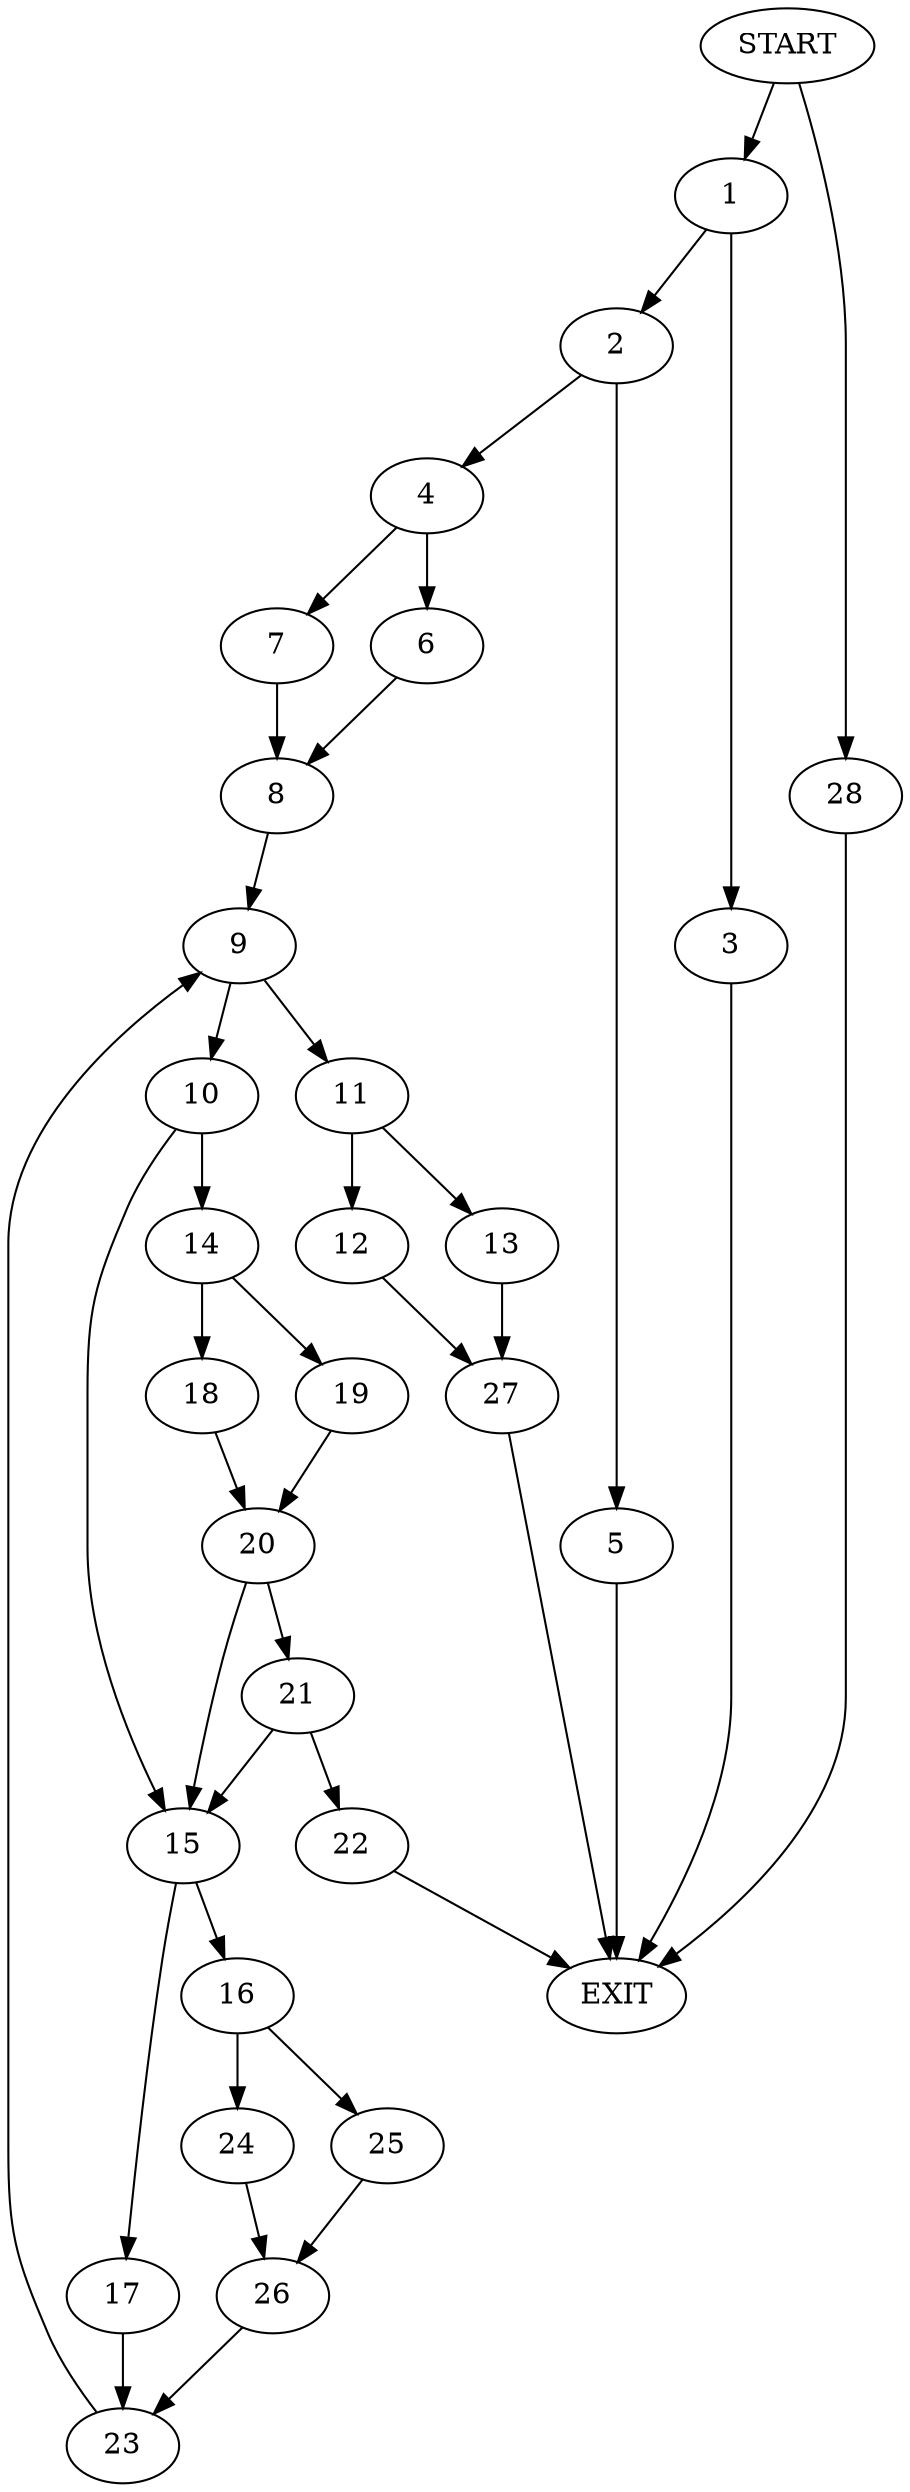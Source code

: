 digraph {
0 [label="START"]
29 [label="EXIT"]
0 -> 1
1 -> 2
1 -> 3
3 -> 29
2 -> 4
2 -> 5
5 -> 29
4 -> 6
4 -> 7
6 -> 8
7 -> 8
8 -> 9
9 -> 10
9 -> 11
11 -> 12
11 -> 13
10 -> 14
10 -> 15
15 -> 16
15 -> 17
14 -> 18
14 -> 19
19 -> 20
18 -> 20
20 -> 21
20 -> 15
21 -> 22
21 -> 15
22 -> 29
17 -> 23
16 -> 24
16 -> 25
23 -> 9
24 -> 26
25 -> 26
26 -> 23
13 -> 27
12 -> 27
27 -> 29
0 -> 28
28 -> 29
}
